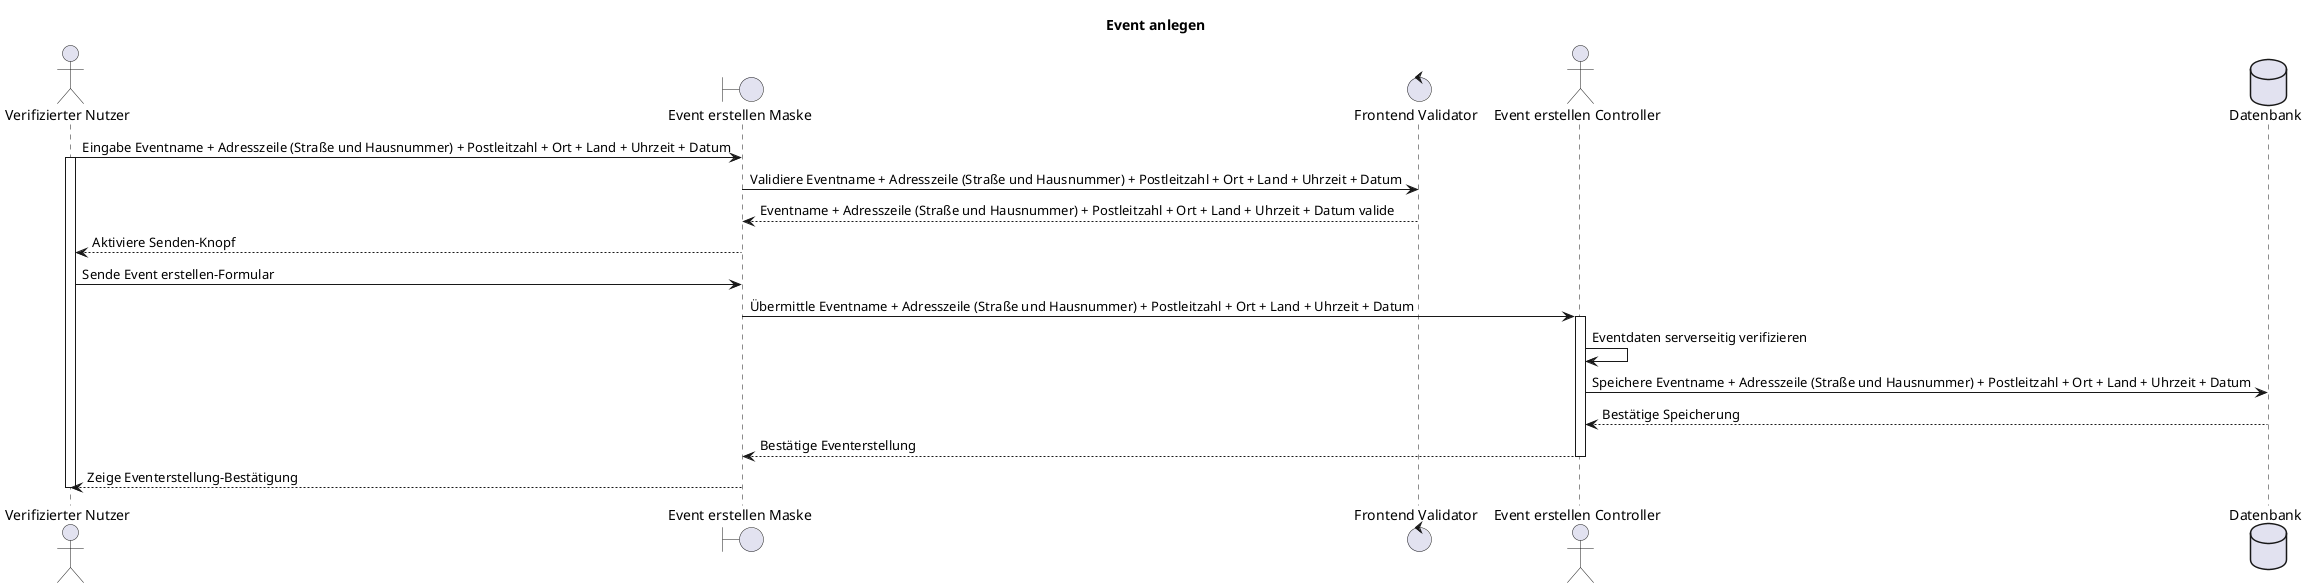 @startuml F001_eventAnlegen_seq
title "Event anlegen"

actor "Verifizierter Nutzer" as user
boundary "Event erstellen Maske" as createEvent
control "Frontend Validator" as frontValid
actor "Event erstellen Controller" as controller
database "Datenbank" as db

user -> createEvent: Eingabe Eventname + Adresszeile (Straße und Hausnummer) + Postleitzahl + Ort + Land + Uhrzeit + Datum
activate user
createEvent -> frontValid: Validiere Eventname + Adresszeile (Straße und Hausnummer) + Postleitzahl + Ort + Land + Uhrzeit + Datum
createEvent <-- frontValid: Eventname + Adresszeile (Straße und Hausnummer) + Postleitzahl + Ort + Land + Uhrzeit + Datum valide
user <-- createEvent: Aktiviere Senden-Knopf
user -> createEvent: Sende Event erstellen-Formular

createEvent -> controller: Übermittle Eventname + Adresszeile (Straße und Hausnummer) + Postleitzahl + Ort + Land + Uhrzeit + Datum
activate controller
controller -> controller: Eventdaten serverseitig verifizieren
controller -> db: Speichere Eventname + Adresszeile (Straße und Hausnummer) + Postleitzahl + Ort + Land + Uhrzeit + Datum
controller <-- db: Bestätige Speicherung
createEvent <-- controller: Bestätige Eventerstellung
deactivate controller

user <-- createEvent: Zeige Eventerstellung-Bestätigung
deactivate user
@enduml